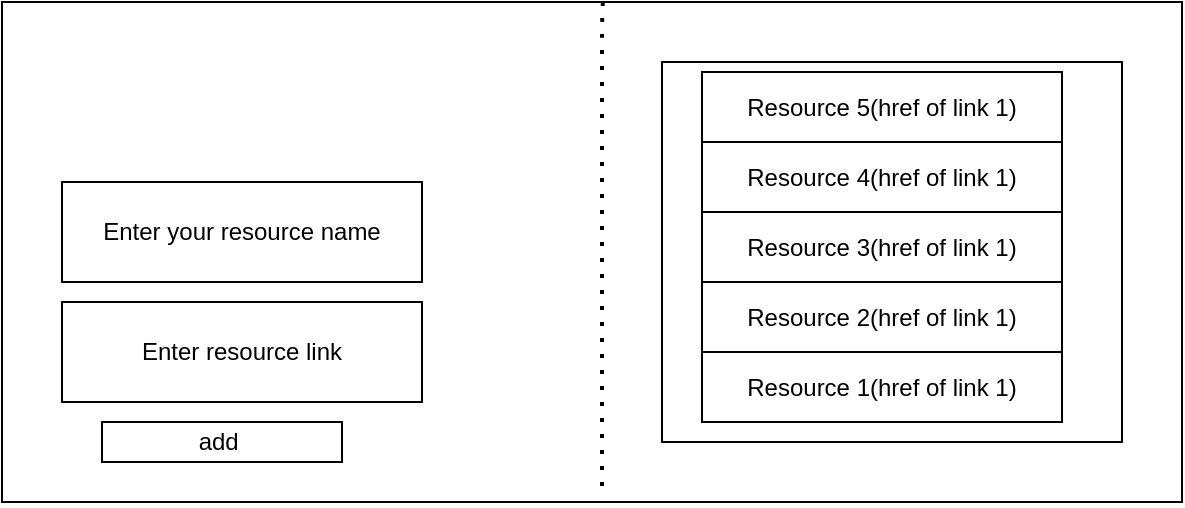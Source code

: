 <mxfile>
    <diagram id="Mt-eNmTIaz9Gyn3QCbyD" name="Page-1">
        <mxGraphModel dx="650" dy="149" grid="1" gridSize="10" guides="1" tooltips="1" connect="1" arrows="1" fold="1" page="1" pageScale="1" pageWidth="850" pageHeight="1100" math="0" shadow="0">
            <root>
                <mxCell id="0"/>
                <mxCell id="1" parent="0"/>
                <mxCell id="2" value="" style="rounded=0;whiteSpace=wrap;html=1;" vertex="1" parent="1">
                    <mxGeometry x="30" y="30" width="590" height="250" as="geometry"/>
                </mxCell>
                <mxCell id="3" value="Enter your resource name" style="rounded=0;whiteSpace=wrap;html=1;" vertex="1" parent="1">
                    <mxGeometry x="60" y="120" width="180" height="50" as="geometry"/>
                </mxCell>
                <mxCell id="4" value="Enter resource link" style="rounded=0;whiteSpace=wrap;html=1;" vertex="1" parent="1">
                    <mxGeometry x="60" y="180" width="180" height="50" as="geometry"/>
                </mxCell>
                <mxCell id="5" value="add&amp;nbsp;" style="rounded=0;whiteSpace=wrap;html=1;" vertex="1" parent="1">
                    <mxGeometry x="80" y="240" width="120" height="20" as="geometry"/>
                </mxCell>
                <mxCell id="6" value="" style="endArrow=none;dashed=1;html=1;dashPattern=1 3;strokeWidth=2;" edge="1" parent="1" source="2">
                    <mxGeometry width="50" height="50" relative="1" as="geometry">
                        <mxPoint x="300" y="190" as="sourcePoint"/>
                        <mxPoint x="330" y="150" as="targetPoint"/>
                        <Array as="points">
                            <mxPoint x="330" y="40"/>
                            <mxPoint x="330" y="280"/>
                        </Array>
                    </mxGeometry>
                </mxCell>
                <mxCell id="7" value="" style="rounded=0;whiteSpace=wrap;html=1;" vertex="1" parent="1">
                    <mxGeometry x="360" y="60" width="230" height="190" as="geometry"/>
                </mxCell>
                <mxCell id="8" value="Resource 1(href of link 1)" style="rounded=0;whiteSpace=wrap;html=1;" vertex="1" parent="1">
                    <mxGeometry x="380" y="205" width="180" height="35" as="geometry"/>
                </mxCell>
                <mxCell id="9" value="Resource 2(href of link 1)" style="rounded=0;whiteSpace=wrap;html=1;" vertex="1" parent="1">
                    <mxGeometry x="380" y="170" width="180" height="35" as="geometry"/>
                </mxCell>
                <mxCell id="10" value="Resource 3(href of link 1)" style="rounded=0;whiteSpace=wrap;html=1;" vertex="1" parent="1">
                    <mxGeometry x="380" y="135" width="180" height="35" as="geometry"/>
                </mxCell>
                <mxCell id="11" value="Resource 4(href of link 1)" style="rounded=0;whiteSpace=wrap;html=1;" vertex="1" parent="1">
                    <mxGeometry x="380" y="100" width="180" height="35" as="geometry"/>
                </mxCell>
                <mxCell id="12" value="Resource 5(href of link 1)" style="rounded=0;whiteSpace=wrap;html=1;" vertex="1" parent="1">
                    <mxGeometry x="380" y="65" width="180" height="35" as="geometry"/>
                </mxCell>
            </root>
        </mxGraphModel>
    </diagram>
</mxfile>